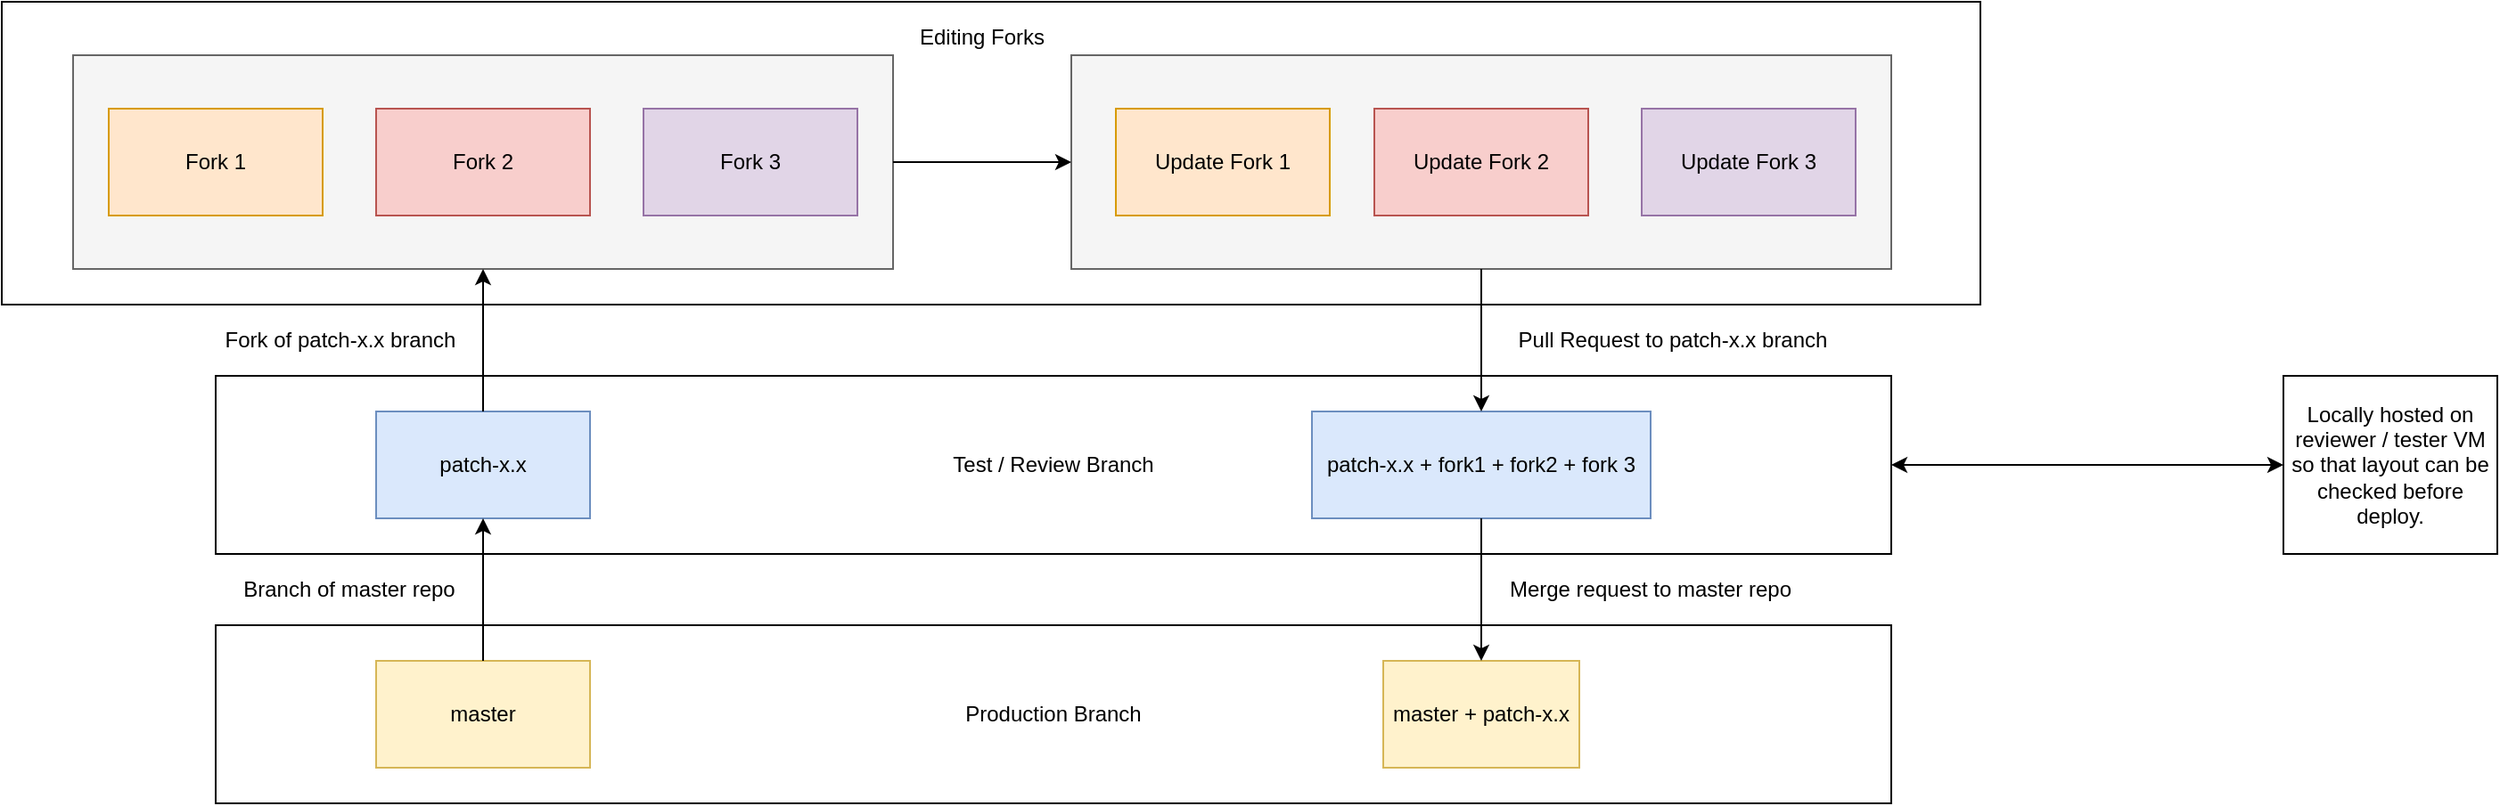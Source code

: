 <mxfile version="10.7.3" type="github"><diagram id="oScYuNon4kI4exDj-WCR" name="Page-1"><mxGraphModel dx="1394" dy="916" grid="1" gridSize="10" guides="1" tooltips="1" connect="1" arrows="1" fold="1" page="1" pageScale="1" pageWidth="850" pageHeight="1100" math="0" shadow="0"><root><mxCell id="0"/><mxCell id="1" parent="0"/><mxCell id="_X9qm_mtxSxMQ40-U49G-1" value="&lt;div style=&quot;text-align: left&quot;&gt;&lt;/div&gt;" style="rounded=0;whiteSpace=wrap;html=1;" vertex="1" parent="1"><mxGeometry x="480" y="160" width="1110" height="170" as="geometry"/></mxCell><mxCell id="_X9qm_mtxSxMQ40-U49G-2" value="Production Branch" style="rounded=0;whiteSpace=wrap;html=1;" vertex="1" parent="1"><mxGeometry x="600" y="510" width="940" height="100" as="geometry"/></mxCell><mxCell id="_X9qm_mtxSxMQ40-U49G-3" value="Test / Review Branch" style="rounded=0;whiteSpace=wrap;html=1;" vertex="1" parent="1"><mxGeometry x="600" y="370" width="940" height="100" as="geometry"/></mxCell><mxCell id="_X9qm_mtxSxMQ40-U49G-4" value="" style="rounded=0;whiteSpace=wrap;html=1;fillColor=#f5f5f5;strokeColor=#666666;fontColor=#333333;" vertex="1" parent="1"><mxGeometry x="1080" y="190" width="460" height="120" as="geometry"/></mxCell><mxCell id="_X9qm_mtxSxMQ40-U49G-5" value="" style="rounded=0;whiteSpace=wrap;html=1;fillColor=#f5f5f5;strokeColor=#666666;fontColor=#333333;" vertex="1" parent="1"><mxGeometry x="520" y="190" width="460" height="120" as="geometry"/></mxCell><mxCell id="_X9qm_mtxSxMQ40-U49G-6" value="master" style="rounded=0;whiteSpace=wrap;html=1;fillColor=#fff2cc;strokeColor=#d6b656;" vertex="1" parent="1"><mxGeometry x="690" y="530" width="120" height="60" as="geometry"/></mxCell><mxCell id="_X9qm_mtxSxMQ40-U49G-7" value="master + patch-x.x" style="rounded=0;whiteSpace=wrap;html=1;fillColor=#fff2cc;strokeColor=#d6b656;" vertex="1" parent="1"><mxGeometry x="1255" y="530" width="110" height="60" as="geometry"/></mxCell><mxCell id="_X9qm_mtxSxMQ40-U49G-8" value="patch-x.x" style="rounded=0;whiteSpace=wrap;html=1;fillColor=#dae8fc;strokeColor=#6c8ebf;" vertex="1" parent="1"><mxGeometry x="690" y="390" width="120" height="60" as="geometry"/></mxCell><mxCell id="_X9qm_mtxSxMQ40-U49G-9" value="" style="endArrow=classic;html=1;exitX=0.5;exitY=0;exitDx=0;exitDy=0;entryX=0.5;entryY=1;entryDx=0;entryDy=0;" edge="1" parent="1" source="_X9qm_mtxSxMQ40-U49G-6" target="_X9qm_mtxSxMQ40-U49G-8"><mxGeometry width="50" height="50" relative="1" as="geometry"><mxPoint x="400" y="470" as="sourcePoint"/><mxPoint x="450" y="420" as="targetPoint"/></mxGeometry></mxCell><mxCell id="_X9qm_mtxSxMQ40-U49G-10" value="Fork 2" style="rounded=0;whiteSpace=wrap;html=1;fillColor=#f8cecc;strokeColor=#b85450;" vertex="1" parent="1"><mxGeometry x="690" y="220" width="120" height="60" as="geometry"/></mxCell><mxCell id="_X9qm_mtxSxMQ40-U49G-11" value="Fork 3" style="rounded=0;whiteSpace=wrap;html=1;fillColor=#e1d5e7;strokeColor=#9673a6;" vertex="1" parent="1"><mxGeometry x="840" y="220" width="120" height="60" as="geometry"/></mxCell><mxCell id="_X9qm_mtxSxMQ40-U49G-12" value="Fork 1" style="rounded=0;whiteSpace=wrap;html=1;fillColor=#ffe6cc;strokeColor=#d79b00;" vertex="1" parent="1"><mxGeometry x="540" y="220" width="120" height="60" as="geometry"/></mxCell><mxCell id="_X9qm_mtxSxMQ40-U49G-13" value="patch-x.x + fork1 + fork2 + fork 3" style="rounded=0;whiteSpace=wrap;html=1;fillColor=#dae8fc;strokeColor=#6c8ebf;" vertex="1" parent="1"><mxGeometry x="1215" y="390" width="190" height="60" as="geometry"/></mxCell><mxCell id="_X9qm_mtxSxMQ40-U49G-14" value="Update Fork 2" style="rounded=0;whiteSpace=wrap;html=1;fillColor=#f8cecc;strokeColor=#b85450;" vertex="1" parent="1"><mxGeometry x="1250" y="220" width="120" height="60" as="geometry"/></mxCell><mxCell id="_X9qm_mtxSxMQ40-U49G-15" value="Update Fork 3" style="rounded=0;whiteSpace=wrap;html=1;fillColor=#e1d5e7;strokeColor=#9673a6;" vertex="1" parent="1"><mxGeometry x="1400" y="220" width="120" height="60" as="geometry"/></mxCell><mxCell id="_X9qm_mtxSxMQ40-U49G-16" value="Update Fork 1" style="rounded=0;whiteSpace=wrap;html=1;fillColor=#ffe6cc;strokeColor=#d79b00;" vertex="1" parent="1"><mxGeometry x="1105" y="220" width="120" height="60" as="geometry"/></mxCell><mxCell id="_X9qm_mtxSxMQ40-U49G-17" value="" style="endArrow=classic;html=1;exitX=0.5;exitY=0;exitDx=0;exitDy=0;" edge="1" parent="1" source="_X9qm_mtxSxMQ40-U49G-8" target="_X9qm_mtxSxMQ40-U49G-5"><mxGeometry width="50" height="50" relative="1" as="geometry"><mxPoint x="750" y="372" as="sourcePoint"/><mxPoint x="750" y="300" as="targetPoint"/></mxGeometry></mxCell><mxCell id="_X9qm_mtxSxMQ40-U49G-18" value="" style="endArrow=classic;html=1;entryX=0;entryY=0.5;entryDx=0;entryDy=0;exitX=1;exitY=0.5;exitDx=0;exitDy=0;" edge="1" parent="1" source="_X9qm_mtxSxMQ40-U49G-5" target="_X9qm_mtxSxMQ40-U49G-4"><mxGeometry width="50" height="50" relative="1" as="geometry"><mxPoint x="950" y="420" as="sourcePoint"/><mxPoint x="1000" y="370" as="targetPoint"/></mxGeometry></mxCell><mxCell id="_X9qm_mtxSxMQ40-U49G-19" value="" style="endArrow=classic;html=1;entryX=0.5;entryY=0;entryDx=0;entryDy=0;exitX=0.5;exitY=1;exitDx=0;exitDy=0;" edge="1" parent="1" source="_X9qm_mtxSxMQ40-U49G-4" target="_X9qm_mtxSxMQ40-U49G-13"><mxGeometry width="50" height="50" relative="1" as="geometry"><mxPoint x="1100" y="450" as="sourcePoint"/><mxPoint x="1150" y="400" as="targetPoint"/></mxGeometry></mxCell><mxCell id="_X9qm_mtxSxMQ40-U49G-20" value="" style="endArrow=classic;html=1;entryX=0.5;entryY=0;entryDx=0;entryDy=0;exitX=0.5;exitY=1;exitDx=0;exitDy=0;" edge="1" parent="1" source="_X9qm_mtxSxMQ40-U49G-13" target="_X9qm_mtxSxMQ40-U49G-7"><mxGeometry width="50" height="50" relative="1" as="geometry"><mxPoint x="1240" y="540" as="sourcePoint"/><mxPoint x="1290" y="490" as="targetPoint"/></mxGeometry></mxCell><mxCell id="_X9qm_mtxSxMQ40-U49G-21" value="Editing Forks&lt;br&gt;" style="text;html=1;strokeColor=none;fillColor=none;align=center;verticalAlign=middle;whiteSpace=wrap;rounded=0;" vertex="1" parent="1"><mxGeometry x="970" y="170" width="120" height="20" as="geometry"/></mxCell><mxCell id="_X9qm_mtxSxMQ40-U49G-22" value="Pull Request to patch-x.x branch" style="text;html=1;strokeColor=none;fillColor=none;align=center;verticalAlign=middle;whiteSpace=wrap;rounded=0;" vertex="1" parent="1"><mxGeometry x="1310" y="340" width="215" height="20" as="geometry"/></mxCell><mxCell id="_X9qm_mtxSxMQ40-U49G-23" value="Fork of patch-x.x branch" style="text;html=1;strokeColor=none;fillColor=none;align=center;verticalAlign=middle;whiteSpace=wrap;rounded=0;" vertex="1" parent="1"><mxGeometry x="580" y="340" width="180" height="20" as="geometry"/></mxCell><mxCell id="_X9qm_mtxSxMQ40-U49G-24" value="Branch of master repo" style="text;html=1;strokeColor=none;fillColor=none;align=center;verticalAlign=middle;whiteSpace=wrap;rounded=0;" vertex="1" parent="1"><mxGeometry x="600" y="480" width="150" height="20" as="geometry"/></mxCell><mxCell id="_X9qm_mtxSxMQ40-U49G-25" value="Merge request to master repo" style="text;html=1;strokeColor=none;fillColor=none;align=center;verticalAlign=middle;whiteSpace=wrap;rounded=0;" vertex="1" parent="1"><mxGeometry x="1310" y="480" width="190" height="20" as="geometry"/></mxCell><mxCell id="_X9qm_mtxSxMQ40-U49G-26" value="" style="endArrow=classic;startArrow=classic;html=1;exitX=1;exitY=0.5;exitDx=0;exitDy=0;entryX=0;entryY=0.5;entryDx=0;entryDy=0;" edge="1" parent="1" source="_X9qm_mtxSxMQ40-U49G-3" target="_X9qm_mtxSxMQ40-U49G-27"><mxGeometry width="50" height="50" relative="1" as="geometry"><mxPoint x="1580" y="450" as="sourcePoint"/><mxPoint x="1760" y="420" as="targetPoint"/></mxGeometry></mxCell><mxCell id="_X9qm_mtxSxMQ40-U49G-27" value="Locally hosted on reviewer / tester VM so that layout can be checked before deploy." style="rounded=0;whiteSpace=wrap;html=1;" vertex="1" parent="1"><mxGeometry x="1760" y="370" width="120" height="100" as="geometry"/></mxCell></root></mxGraphModel></diagram></mxfile>
